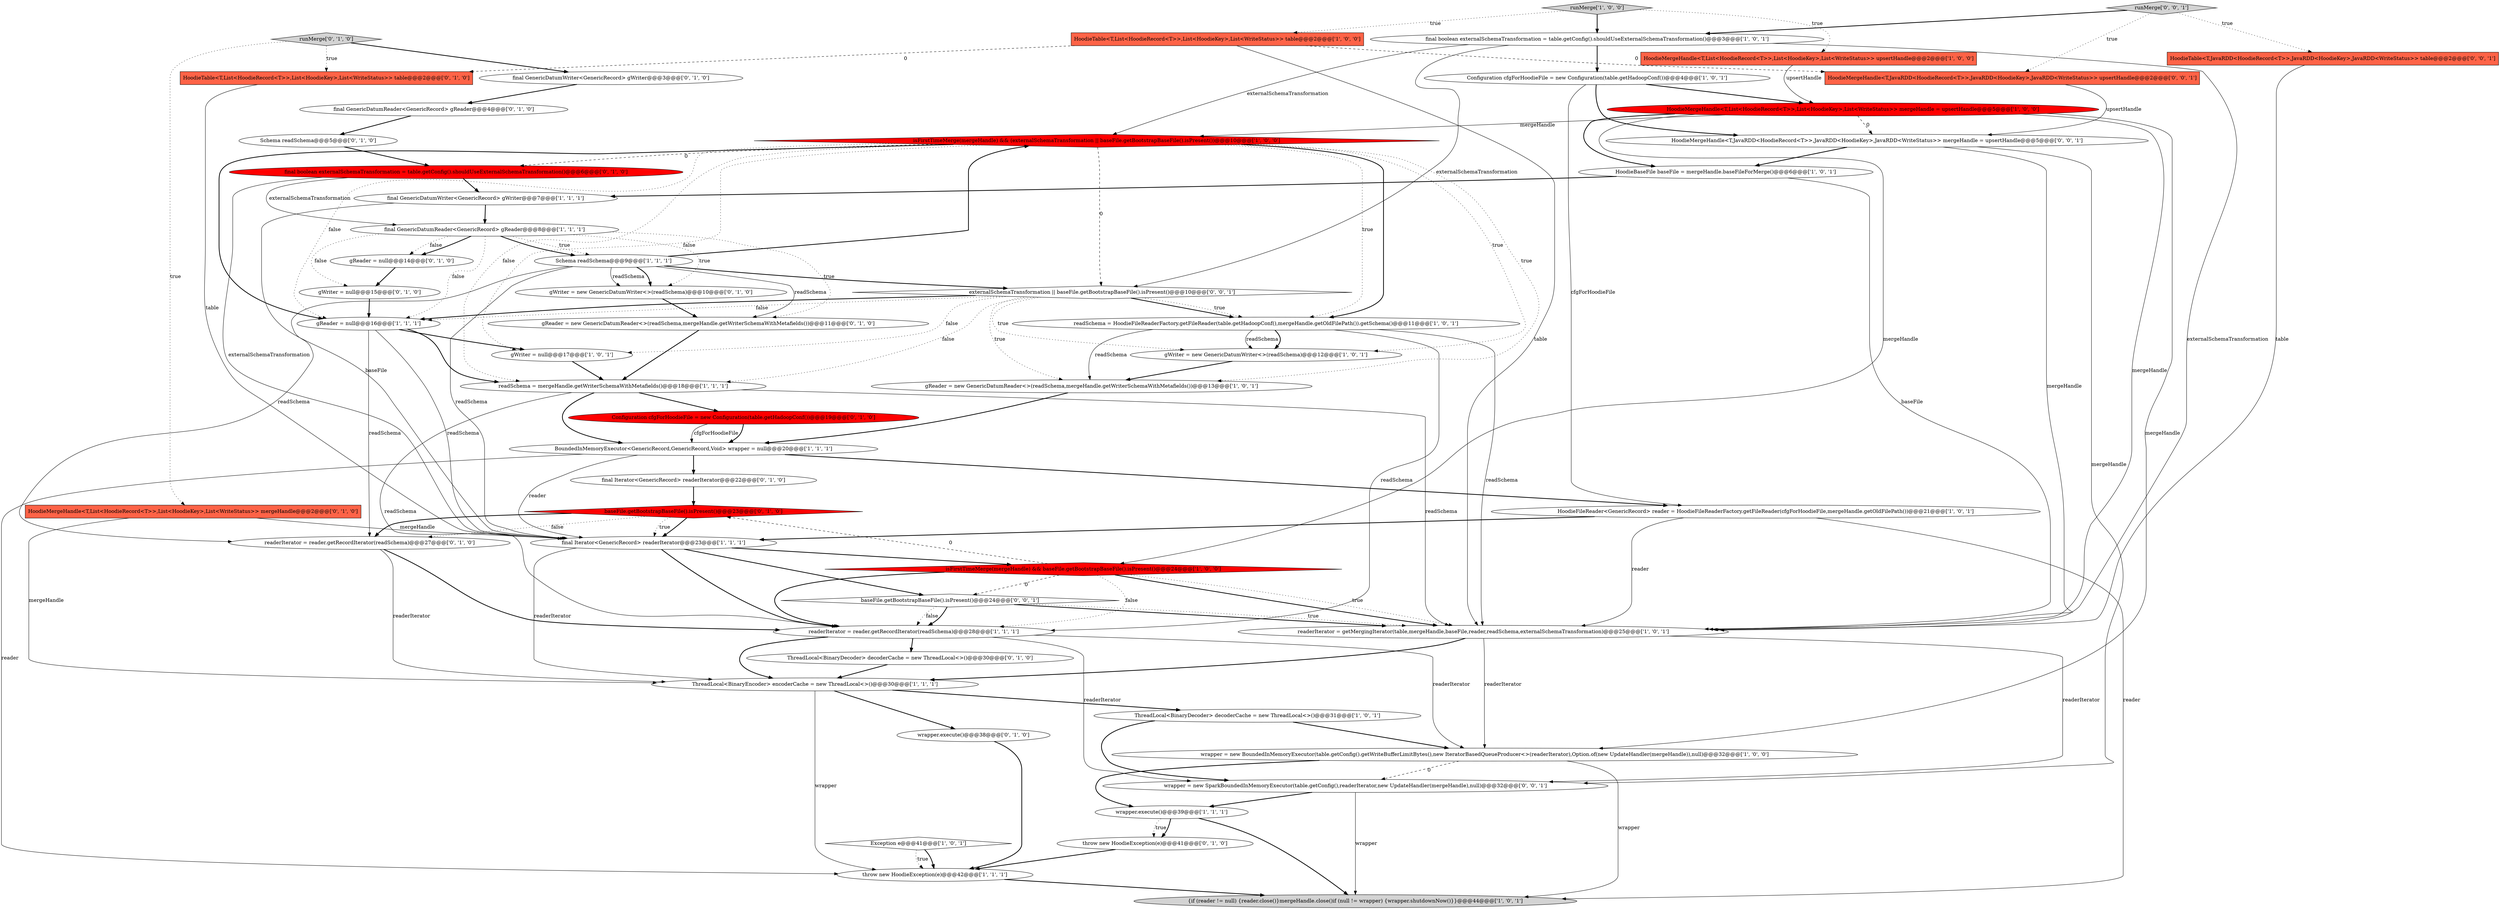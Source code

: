 digraph {
37 [style = filled, label = "readerIterator = reader.getRecordIterator(readSchema)@@@27@@@['0', '1', '0']", fillcolor = white, shape = ellipse image = "AAA0AAABBB2BBB"];
41 [style = filled, label = "final GenericDatumReader<GenericRecord> gReader@@@4@@@['0', '1', '0']", fillcolor = white, shape = ellipse image = "AAA0AAABBB2BBB"];
11 [style = filled, label = "HoodieTable<T,List<HoodieRecord<T>>,List<HoodieKey>,List<WriteStatus>> table@@@2@@@['1', '0', '0']", fillcolor = tomato, shape = box image = "AAA1AAABBB1BBB"];
3 [style = filled, label = "isFirstTimeMerge(mergeHandle) && baseFile.getBootstrapBaseFile().isPresent()@@@24@@@['1', '0', '0']", fillcolor = red, shape = diamond image = "AAA1AAABBB1BBB"];
20 [style = filled, label = "throw new HoodieException(e)@@@42@@@['1', '1', '1']", fillcolor = white, shape = ellipse image = "AAA0AAABBB1BBB"];
16 [style = filled, label = "ThreadLocal<BinaryDecoder> decoderCache = new ThreadLocal<>()@@@31@@@['1', '0', '1']", fillcolor = white, shape = ellipse image = "AAA0AAABBB1BBB"];
15 [style = filled, label = "gReader = null@@@16@@@['1', '1', '1']", fillcolor = white, shape = ellipse image = "AAA0AAABBB1BBB"];
22 [style = filled, label = "BoundedInMemoryExecutor<GenericRecord,GenericRecord,Void> wrapper = null@@@20@@@['1', '1', '1']", fillcolor = white, shape = ellipse image = "AAA0AAABBB1BBB"];
45 [style = filled, label = "final Iterator<GenericRecord> readerIterator@@@22@@@['0', '1', '0']", fillcolor = white, shape = ellipse image = "AAA0AAABBB2BBB"];
47 [style = filled, label = "runMerge['0', '1', '0']", fillcolor = lightgray, shape = diamond image = "AAA0AAABBB2BBB"];
52 [style = filled, label = "HoodieMergeHandle<T,JavaRDD<HoodieRecord<T>>,JavaRDD<HoodieKey>,JavaRDD<WriteStatus>> upsertHandle@@@2@@@['0', '0', '1']", fillcolor = tomato, shape = box image = "AAA0AAABBB3BBB"];
40 [style = filled, label = "gReader = new GenericDatumReader<>(readSchema,mergeHandle.getWriterSchemaWithMetafields())@@@11@@@['0', '1', '0']", fillcolor = white, shape = ellipse image = "AAA0AAABBB2BBB"];
48 [style = filled, label = "HoodieTable<T,JavaRDD<HoodieRecord<T>>,JavaRDD<HoodieKey>,JavaRDD<WriteStatus>> table@@@2@@@['0', '0', '1']", fillcolor = tomato, shape = box image = "AAA0AAABBB3BBB"];
36 [style = filled, label = "Configuration cfgForHoodieFile = new Configuration(table.getHadoopConf())@@@19@@@['0', '1', '0']", fillcolor = red, shape = ellipse image = "AAA1AAABBB2BBB"];
39 [style = filled, label = "final GenericDatumWriter<GenericRecord> gWriter@@@3@@@['0', '1', '0']", fillcolor = white, shape = ellipse image = "AAA0AAABBB2BBB"];
33 [style = filled, label = "final boolean externalSchemaTransformation = table.getConfig().shouldUseExternalSchemaTransformation()@@@6@@@['0', '1', '0']", fillcolor = red, shape = ellipse image = "AAA1AAABBB2BBB"];
5 [style = filled, label = "runMerge['1', '0', '0']", fillcolor = lightgray, shape = diamond image = "AAA0AAABBB1BBB"];
13 [style = filled, label = "readSchema = HoodieFileReaderFactory.getFileReader(table.getHadoopConf(),mergeHandle.getOldFilePath()).getSchema()@@@11@@@['1', '0', '1']", fillcolor = white, shape = ellipse image = "AAA0AAABBB1BBB"];
6 [style = filled, label = "final Iterator<GenericRecord> readerIterator@@@23@@@['1', '1', '1']", fillcolor = white, shape = ellipse image = "AAA0AAABBB1BBB"];
27 [style = filled, label = "{if (reader != null) {reader.close()}mergeHandle.close()if (null != wrapper) {wrapper.shutdownNow()}}@@@44@@@['1', '0', '1']", fillcolor = lightgray, shape = ellipse image = "AAA0AAABBB1BBB"];
53 [style = filled, label = "wrapper = new SparkBoundedInMemoryExecutor(table.getConfig(),readerIterator,new UpdateHandler(mergeHandle),null)@@@32@@@['0', '0', '1']", fillcolor = white, shape = ellipse image = "AAA0AAABBB3BBB"];
19 [style = filled, label = "readerIterator = getMergingIterator(table,mergeHandle,baseFile,reader,readSchema,externalSchemaTransformation)@@@25@@@['1', '0', '1']", fillcolor = white, shape = ellipse image = "AAA0AAABBB1BBB"];
10 [style = filled, label = "HoodieFileReader<GenericRecord> reader = HoodieFileReaderFactory.getFileReader(cfgForHoodieFile,mergeHandle.getOldFilePath())@@@21@@@['1', '0', '1']", fillcolor = white, shape = ellipse image = "AAA0AAABBB1BBB"];
46 [style = filled, label = "wrapper.execute()@@@38@@@['0', '1', '0']", fillcolor = white, shape = ellipse image = "AAA0AAABBB2BBB"];
34 [style = filled, label = "Schema readSchema@@@5@@@['0', '1', '0']", fillcolor = white, shape = ellipse image = "AAA0AAABBB2BBB"];
25 [style = filled, label = "isFirstTimeMerge(mergeHandle) && (externalSchemaTransformation || baseFile.getBootstrapBaseFile().isPresent())@@@10@@@['1', '0', '0']", fillcolor = red, shape = diamond image = "AAA1AAABBB1BBB"];
4 [style = filled, label = "readerIterator = reader.getRecordIterator(readSchema)@@@28@@@['1', '1', '1']", fillcolor = white, shape = ellipse image = "AAA0AAABBB1BBB"];
2 [style = filled, label = "HoodieMergeHandle<T,List<HoodieRecord<T>>,List<HoodieKey>,List<WriteStatus>> mergeHandle = upsertHandle@@@5@@@['1', '0', '0']", fillcolor = red, shape = ellipse image = "AAA1AAABBB1BBB"];
18 [style = filled, label = "final GenericDatumWriter<GenericRecord> gWriter@@@7@@@['1', '1', '1']", fillcolor = white, shape = ellipse image = "AAA0AAABBB1BBB"];
21 [style = filled, label = "HoodieBaseFile baseFile = mergeHandle.baseFileForMerge()@@@6@@@['1', '0', '1']", fillcolor = white, shape = ellipse image = "AAA0AAABBB1BBB"];
9 [style = filled, label = "final boolean externalSchemaTransformation = table.getConfig().shouldUseExternalSchemaTransformation()@@@3@@@['1', '0', '1']", fillcolor = white, shape = ellipse image = "AAA0AAABBB1BBB"];
1 [style = filled, label = "Schema readSchema@@@9@@@['1', '1', '1']", fillcolor = white, shape = ellipse image = "AAA0AAABBB1BBB"];
29 [style = filled, label = "ThreadLocal<BinaryEncoder> encoderCache = new ThreadLocal<>()@@@30@@@['1', '1', '1']", fillcolor = white, shape = ellipse image = "AAA0AAABBB1BBB"];
44 [style = filled, label = "gWriter = new GenericDatumWriter<>(readSchema)@@@10@@@['0', '1', '0']", fillcolor = white, shape = ellipse image = "AAA0AAABBB2BBB"];
49 [style = filled, label = "HoodieMergeHandle<T,JavaRDD<HoodieRecord<T>>,JavaRDD<HoodieKey>,JavaRDD<WriteStatus>> mergeHandle = upsertHandle@@@5@@@['0', '0', '1']", fillcolor = white, shape = ellipse image = "AAA0AAABBB3BBB"];
17 [style = filled, label = "gWriter = new GenericDatumWriter<>(readSchema)@@@12@@@['1', '0', '1']", fillcolor = white, shape = ellipse image = "AAA0AAABBB1BBB"];
31 [style = filled, label = "gWriter = null@@@15@@@['0', '1', '0']", fillcolor = white, shape = ellipse image = "AAA0AAABBB2BBB"];
50 [style = filled, label = "externalSchemaTransformation || baseFile.getBootstrapBaseFile().isPresent()@@@10@@@['0', '0', '1']", fillcolor = white, shape = diamond image = "AAA0AAABBB3BBB"];
7 [style = filled, label = "readSchema = mergeHandle.getWriterSchemaWithMetafields()@@@18@@@['1', '1', '1']", fillcolor = white, shape = ellipse image = "AAA0AAABBB1BBB"];
8 [style = filled, label = "HoodieMergeHandle<T,List<HoodieRecord<T>>,List<HoodieKey>,List<WriteStatus>> upsertHandle@@@2@@@['1', '0', '0']", fillcolor = tomato, shape = box image = "AAA0AAABBB1BBB"];
28 [style = filled, label = "wrapper = new BoundedInMemoryExecutor(table.getConfig().getWriteBufferLimitBytes(),new IteratorBasedQueueProducer<>(readerIterator),Option.of(new UpdateHandler(mergeHandle)),null)@@@32@@@['1', '0', '0']", fillcolor = white, shape = ellipse image = "AAA0AAABBB1BBB"];
14 [style = filled, label = "final GenericDatumReader<GenericRecord> gReader@@@8@@@['1', '1', '1']", fillcolor = white, shape = ellipse image = "AAA0AAABBB1BBB"];
0 [style = filled, label = "wrapper.execute()@@@39@@@['1', '1', '1']", fillcolor = white, shape = ellipse image = "AAA0AAABBB1BBB"];
32 [style = filled, label = "HoodieTable<T,List<HoodieRecord<T>>,List<HoodieKey>,List<WriteStatus>> table@@@2@@@['0', '1', '0']", fillcolor = tomato, shape = box image = "AAA1AAABBB2BBB"];
30 [style = filled, label = "HoodieMergeHandle<T,List<HoodieRecord<T>>,List<HoodieKey>,List<WriteStatus>> mergeHandle@@@2@@@['0', '1', '0']", fillcolor = tomato, shape = box image = "AAA0AAABBB2BBB"];
51 [style = filled, label = "runMerge['0', '0', '1']", fillcolor = lightgray, shape = diamond image = "AAA0AAABBB3BBB"];
54 [style = filled, label = "baseFile.getBootstrapBaseFile().isPresent()@@@24@@@['0', '0', '1']", fillcolor = white, shape = diamond image = "AAA0AAABBB3BBB"];
42 [style = filled, label = "gReader = null@@@14@@@['0', '1', '0']", fillcolor = white, shape = ellipse image = "AAA0AAABBB2BBB"];
35 [style = filled, label = "ThreadLocal<BinaryDecoder> decoderCache = new ThreadLocal<>()@@@30@@@['0', '1', '0']", fillcolor = white, shape = ellipse image = "AAA0AAABBB2BBB"];
43 [style = filled, label = "throw new HoodieException(e)@@@41@@@['0', '1', '0']", fillcolor = white, shape = ellipse image = "AAA0AAABBB2BBB"];
23 [style = filled, label = "Exception e@@@41@@@['1', '0', '1']", fillcolor = white, shape = diamond image = "AAA0AAABBB1BBB"];
24 [style = filled, label = "gReader = new GenericDatumReader<>(readSchema,mergeHandle.getWriterSchemaWithMetafields())@@@13@@@['1', '0', '1']", fillcolor = white, shape = ellipse image = "AAA0AAABBB1BBB"];
12 [style = filled, label = "Configuration cfgForHoodieFile = new Configuration(table.getHadoopConf())@@@4@@@['1', '0', '1']", fillcolor = white, shape = ellipse image = "AAA0AAABBB1BBB"];
26 [style = filled, label = "gWriter = null@@@17@@@['1', '0', '1']", fillcolor = white, shape = ellipse image = "AAA0AAABBB1BBB"];
38 [style = filled, label = "baseFile.getBootstrapBaseFile().isPresent()@@@23@@@['0', '1', '0']", fillcolor = red, shape = diamond image = "AAA1AAABBB2BBB"];
11->32 [style = dashed, label="0"];
6->3 [style = bold, label=""];
5->9 [style = bold, label=""];
3->4 [style = dotted, label="false"];
51->48 [style = dotted, label="true"];
29->20 [style = solid, label="wrapper"];
3->4 [style = bold, label=""];
54->19 [style = bold, label=""];
21->18 [style = bold, label=""];
20->27 [style = bold, label=""];
6->29 [style = solid, label="readerIterator"];
14->44 [style = dotted, label="true"];
28->0 [style = bold, label=""];
13->17 [style = bold, label=""];
12->2 [style = bold, label=""];
13->24 [style = solid, label="readSchema"];
5->11 [style = dotted, label="true"];
3->19 [style = bold, label=""];
33->18 [style = bold, label=""];
14->31 [style = dotted, label="false"];
30->29 [style = solid, label="mergeHandle"];
29->46 [style = bold, label=""];
45->38 [style = bold, label=""];
51->52 [style = dotted, label="true"];
19->53 [style = solid, label="readerIterator"];
2->49 [style = dashed, label="0"];
25->15 [style = bold, label=""];
50->24 [style = dotted, label="true"];
22->20 [style = solid, label="reader"];
9->25 [style = solid, label="externalSchemaTransformation"];
9->19 [style = solid, label="externalSchemaTransformation"];
25->15 [style = dotted, label="false"];
3->54 [style = dashed, label="0"];
7->19 [style = solid, label="readSchema"];
8->2 [style = solid, label="upsertHandle"];
26->7 [style = bold, label=""];
1->44 [style = bold, label=""];
1->50 [style = bold, label=""];
54->19 [style = dotted, label="true"];
0->43 [style = dotted, label="true"];
6->54 [style = bold, label=""];
34->33 [style = bold, label=""];
3->38 [style = dashed, label="0"];
50->26 [style = dotted, label="false"];
10->19 [style = solid, label="reader"];
15->37 [style = solid, label="readSchema"];
53->27 [style = solid, label="wrapper"];
42->31 [style = bold, label=""];
47->39 [style = bold, label=""];
49->19 [style = solid, label="mergeHandle"];
14->42 [style = dotted, label="false"];
2->28 [style = solid, label="mergeHandle"];
38->6 [style = bold, label=""];
37->29 [style = solid, label="readerIterator"];
6->4 [style = bold, label=""];
9->50 [style = solid, label="externalSchemaTransformation"];
50->15 [style = dotted, label="false"];
13->17 [style = solid, label="readSchema"];
38->37 [style = bold, label=""];
2->21 [style = bold, label=""];
30->6 [style = solid, label="mergeHandle"];
25->26 [style = dotted, label="false"];
48->19 [style = solid, label="table"];
50->7 [style = dotted, label="false"];
11->52 [style = dashed, label="0"];
39->41 [style = bold, label=""];
46->20 [style = bold, label=""];
14->1 [style = dotted, label="true"];
21->19 [style = solid, label="baseFile"];
1->6 [style = solid, label="readSchema"];
5->8 [style = dotted, label="true"];
19->28 [style = solid, label="readerIterator"];
29->16 [style = bold, label=""];
2->25 [style = solid, label="mergeHandle"];
14->15 [style = dotted, label="false"];
23->20 [style = bold, label=""];
1->40 [style = solid, label="readSchema"];
4->28 [style = solid, label="readerIterator"];
35->29 [style = bold, label=""];
22->45 [style = bold, label=""];
49->53 [style = solid, label="mergeHandle"];
19->29 [style = bold, label=""];
2->19 [style = solid, label="mergeHandle"];
13->4 [style = solid, label="readSchema"];
0->43 [style = bold, label=""];
43->20 [style = bold, label=""];
14->42 [style = bold, label=""];
1->37 [style = solid, label="readSchema"];
51->9 [style = bold, label=""];
25->24 [style = dotted, label="true"];
1->44 [style = solid, label="readSchema"];
4->29 [style = bold, label=""];
50->13 [style = bold, label=""];
25->13 [style = dotted, label="true"];
10->6 [style = bold, label=""];
12->49 [style = bold, label=""];
14->40 [style = dotted, label="true"];
47->32 [style = dotted, label="true"];
7->22 [style = bold, label=""];
23->20 [style = dotted, label="true"];
50->13 [style = dotted, label="true"];
7->4 [style = solid, label="readSchema"];
22->10 [style = bold, label=""];
54->4 [style = dotted, label="false"];
9->12 [style = bold, label=""];
50->15 [style = bold, label=""];
13->19 [style = solid, label="readSchema"];
1->25 [style = bold, label=""];
41->34 [style = bold, label=""];
25->50 [style = dashed, label="0"];
7->36 [style = bold, label=""];
53->0 [style = bold, label=""];
38->37 [style = dotted, label="false"];
4->35 [style = bold, label=""];
15->7 [style = bold, label=""];
28->53 [style = dashed, label="0"];
36->22 [style = solid, label="cfgForHoodieFile"];
18->6 [style = solid, label="baseFile"];
25->13 [style = bold, label=""];
33->6 [style = solid, label="externalSchemaTransformation"];
0->27 [style = bold, label=""];
32->6 [style = solid, label="table"];
15->6 [style = solid, label="readSchema"];
44->40 [style = bold, label=""];
11->19 [style = solid, label="table"];
2->3 [style = solid, label="mergeHandle"];
38->6 [style = dotted, label="true"];
4->53 [style = solid, label="readerIterator"];
33->14 [style = solid, label="externalSchemaTransformation"];
54->4 [style = bold, label=""];
24->22 [style = bold, label=""];
31->15 [style = bold, label=""];
16->53 [style = bold, label=""];
49->21 [style = bold, label=""];
37->4 [style = bold, label=""];
14->1 [style = bold, label=""];
50->17 [style = dotted, label="true"];
15->26 [style = bold, label=""];
47->30 [style = dotted, label="true"];
12->10 [style = solid, label="cfgForHoodieFile"];
10->27 [style = solid, label="reader"];
17->24 [style = bold, label=""];
40->7 [style = bold, label=""];
3->19 [style = dotted, label="true"];
52->49 [style = solid, label="upsertHandle"];
16->28 [style = bold, label=""];
25->17 [style = dotted, label="true"];
28->27 [style = solid, label="wrapper"];
22->6 [style = solid, label="reader"];
25->7 [style = dotted, label="false"];
25->33 [style = dashed, label="0"];
18->14 [style = bold, label=""];
36->22 [style = bold, label=""];
}
